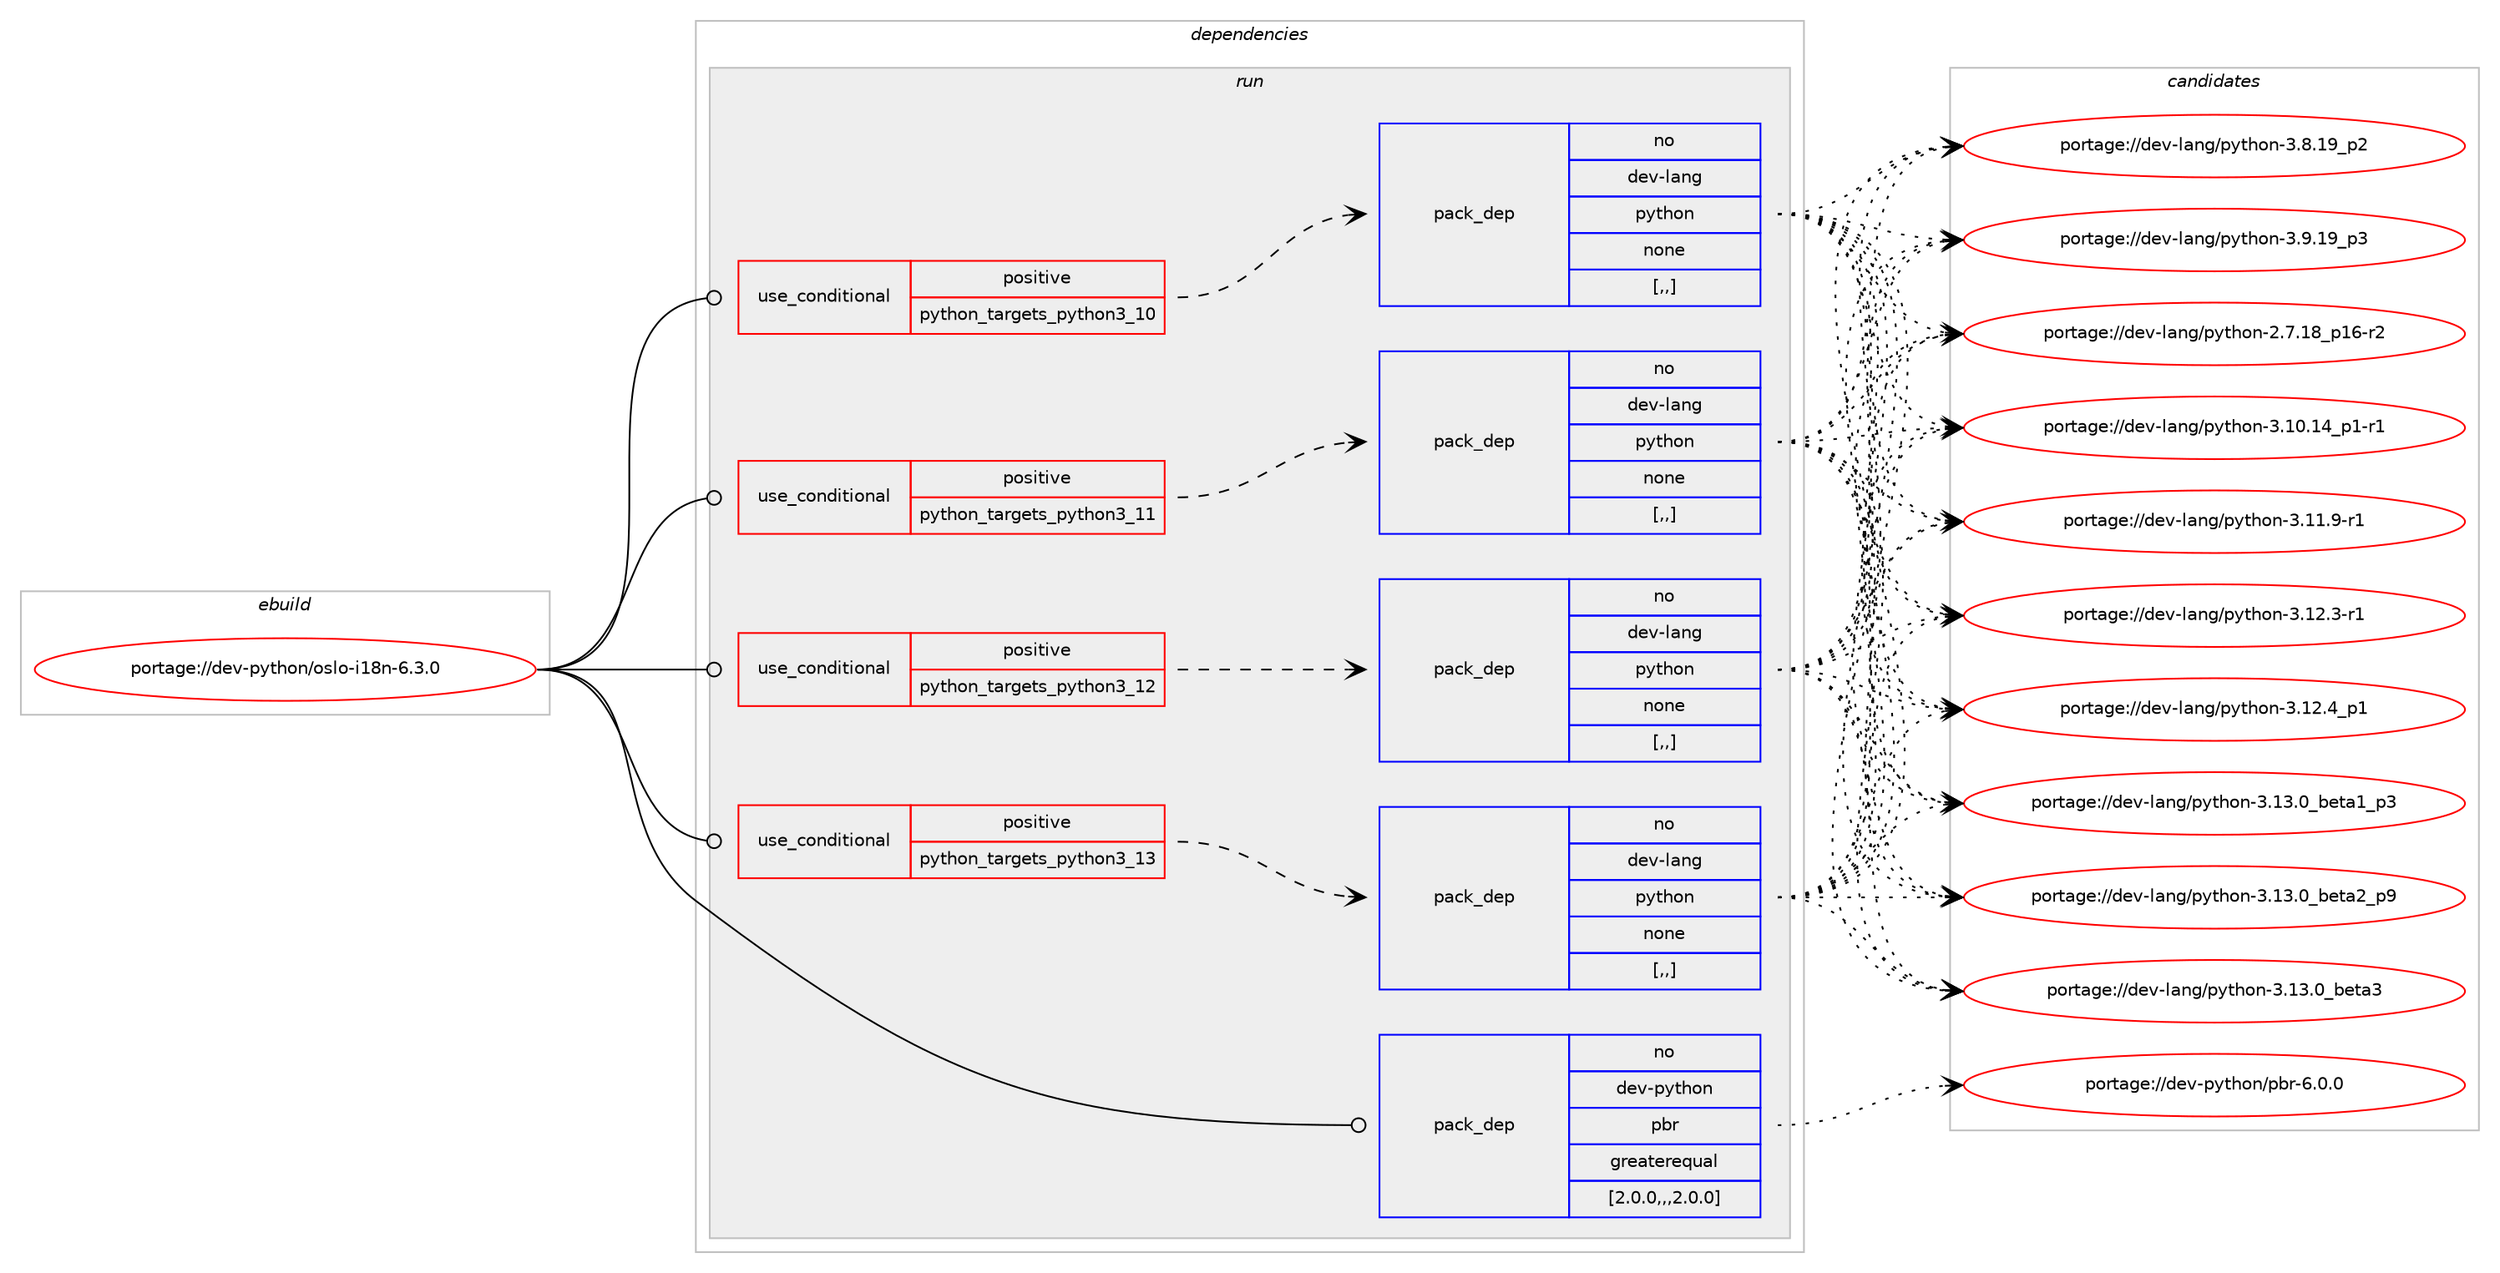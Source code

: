 digraph prolog {

# *************
# Graph options
# *************

newrank=true;
concentrate=true;
compound=true;
graph [rankdir=LR,fontname=Helvetica,fontsize=10,ranksep=1.5];#, ranksep=2.5, nodesep=0.2];
edge  [arrowhead=vee];
node  [fontname=Helvetica,fontsize=10];

# **********
# The ebuild
# **********

subgraph cluster_leftcol {
color=gray;
rank=same;
label=<<i>ebuild</i>>;
id [label="portage://dev-python/oslo-i18n-6.3.0", color=red, width=4, href="../dev-python/oslo-i18n-6.3.0.svg"];
}

# ****************
# The dependencies
# ****************

subgraph cluster_midcol {
color=gray;
label=<<i>dependencies</i>>;
subgraph cluster_compile {
fillcolor="#eeeeee";
style=filled;
label=<<i>compile</i>>;
}
subgraph cluster_compileandrun {
fillcolor="#eeeeee";
style=filled;
label=<<i>compile and run</i>>;
}
subgraph cluster_run {
fillcolor="#eeeeee";
style=filled;
label=<<i>run</i>>;
subgraph cond34537 {
dependency149648 [label=<<TABLE BORDER="0" CELLBORDER="1" CELLSPACING="0" CELLPADDING="4"><TR><TD ROWSPAN="3" CELLPADDING="10">use_conditional</TD></TR><TR><TD>positive</TD></TR><TR><TD>python_targets_python3_10</TD></TR></TABLE>>, shape=none, color=red];
subgraph pack113896 {
dependency149649 [label=<<TABLE BORDER="0" CELLBORDER="1" CELLSPACING="0" CELLPADDING="4" WIDTH="220"><TR><TD ROWSPAN="6" CELLPADDING="30">pack_dep</TD></TR><TR><TD WIDTH="110">no</TD></TR><TR><TD>dev-lang</TD></TR><TR><TD>python</TD></TR><TR><TD>none</TD></TR><TR><TD>[,,]</TD></TR></TABLE>>, shape=none, color=blue];
}
dependency149648:e -> dependency149649:w [weight=20,style="dashed",arrowhead="vee"];
}
id:e -> dependency149648:w [weight=20,style="solid",arrowhead="odot"];
subgraph cond34538 {
dependency149650 [label=<<TABLE BORDER="0" CELLBORDER="1" CELLSPACING="0" CELLPADDING="4"><TR><TD ROWSPAN="3" CELLPADDING="10">use_conditional</TD></TR><TR><TD>positive</TD></TR><TR><TD>python_targets_python3_11</TD></TR></TABLE>>, shape=none, color=red];
subgraph pack113897 {
dependency149651 [label=<<TABLE BORDER="0" CELLBORDER="1" CELLSPACING="0" CELLPADDING="4" WIDTH="220"><TR><TD ROWSPAN="6" CELLPADDING="30">pack_dep</TD></TR><TR><TD WIDTH="110">no</TD></TR><TR><TD>dev-lang</TD></TR><TR><TD>python</TD></TR><TR><TD>none</TD></TR><TR><TD>[,,]</TD></TR></TABLE>>, shape=none, color=blue];
}
dependency149650:e -> dependency149651:w [weight=20,style="dashed",arrowhead="vee"];
}
id:e -> dependency149650:w [weight=20,style="solid",arrowhead="odot"];
subgraph cond34539 {
dependency149652 [label=<<TABLE BORDER="0" CELLBORDER="1" CELLSPACING="0" CELLPADDING="4"><TR><TD ROWSPAN="3" CELLPADDING="10">use_conditional</TD></TR><TR><TD>positive</TD></TR><TR><TD>python_targets_python3_12</TD></TR></TABLE>>, shape=none, color=red];
subgraph pack113898 {
dependency149653 [label=<<TABLE BORDER="0" CELLBORDER="1" CELLSPACING="0" CELLPADDING="4" WIDTH="220"><TR><TD ROWSPAN="6" CELLPADDING="30">pack_dep</TD></TR><TR><TD WIDTH="110">no</TD></TR><TR><TD>dev-lang</TD></TR><TR><TD>python</TD></TR><TR><TD>none</TD></TR><TR><TD>[,,]</TD></TR></TABLE>>, shape=none, color=blue];
}
dependency149652:e -> dependency149653:w [weight=20,style="dashed",arrowhead="vee"];
}
id:e -> dependency149652:w [weight=20,style="solid",arrowhead="odot"];
subgraph cond34540 {
dependency149654 [label=<<TABLE BORDER="0" CELLBORDER="1" CELLSPACING="0" CELLPADDING="4"><TR><TD ROWSPAN="3" CELLPADDING="10">use_conditional</TD></TR><TR><TD>positive</TD></TR><TR><TD>python_targets_python3_13</TD></TR></TABLE>>, shape=none, color=red];
subgraph pack113899 {
dependency149655 [label=<<TABLE BORDER="0" CELLBORDER="1" CELLSPACING="0" CELLPADDING="4" WIDTH="220"><TR><TD ROWSPAN="6" CELLPADDING="30">pack_dep</TD></TR><TR><TD WIDTH="110">no</TD></TR><TR><TD>dev-lang</TD></TR><TR><TD>python</TD></TR><TR><TD>none</TD></TR><TR><TD>[,,]</TD></TR></TABLE>>, shape=none, color=blue];
}
dependency149654:e -> dependency149655:w [weight=20,style="dashed",arrowhead="vee"];
}
id:e -> dependency149654:w [weight=20,style="solid",arrowhead="odot"];
subgraph pack113900 {
dependency149656 [label=<<TABLE BORDER="0" CELLBORDER="1" CELLSPACING="0" CELLPADDING="4" WIDTH="220"><TR><TD ROWSPAN="6" CELLPADDING="30">pack_dep</TD></TR><TR><TD WIDTH="110">no</TD></TR><TR><TD>dev-python</TD></TR><TR><TD>pbr</TD></TR><TR><TD>greaterequal</TD></TR><TR><TD>[2.0.0,,,2.0.0]</TD></TR></TABLE>>, shape=none, color=blue];
}
id:e -> dependency149656:w [weight=20,style="solid",arrowhead="odot"];
}
}

# **************
# The candidates
# **************

subgraph cluster_choices {
rank=same;
color=gray;
label=<<i>candidates</i>>;

subgraph choice113896 {
color=black;
nodesep=1;
choice100101118451089711010347112121116104111110455046554649569511249544511450 [label="portage://dev-lang/python-2.7.18_p16-r2", color=red, width=4,href="../dev-lang/python-2.7.18_p16-r2.svg"];
choice100101118451089711010347112121116104111110455146494846495295112494511449 [label="portage://dev-lang/python-3.10.14_p1-r1", color=red, width=4,href="../dev-lang/python-3.10.14_p1-r1.svg"];
choice100101118451089711010347112121116104111110455146494946574511449 [label="portage://dev-lang/python-3.11.9-r1", color=red, width=4,href="../dev-lang/python-3.11.9-r1.svg"];
choice100101118451089711010347112121116104111110455146495046514511449 [label="portage://dev-lang/python-3.12.3-r1", color=red, width=4,href="../dev-lang/python-3.12.3-r1.svg"];
choice100101118451089711010347112121116104111110455146495046529511249 [label="portage://dev-lang/python-3.12.4_p1", color=red, width=4,href="../dev-lang/python-3.12.4_p1.svg"];
choice10010111845108971101034711212111610411111045514649514648959810111697499511251 [label="portage://dev-lang/python-3.13.0_beta1_p3", color=red, width=4,href="../dev-lang/python-3.13.0_beta1_p3.svg"];
choice10010111845108971101034711212111610411111045514649514648959810111697509511257 [label="portage://dev-lang/python-3.13.0_beta2_p9", color=red, width=4,href="../dev-lang/python-3.13.0_beta2_p9.svg"];
choice1001011184510897110103471121211161041111104551464951464895981011169751 [label="portage://dev-lang/python-3.13.0_beta3", color=red, width=4,href="../dev-lang/python-3.13.0_beta3.svg"];
choice100101118451089711010347112121116104111110455146564649579511250 [label="portage://dev-lang/python-3.8.19_p2", color=red, width=4,href="../dev-lang/python-3.8.19_p2.svg"];
choice100101118451089711010347112121116104111110455146574649579511251 [label="portage://dev-lang/python-3.9.19_p3", color=red, width=4,href="../dev-lang/python-3.9.19_p3.svg"];
dependency149649:e -> choice100101118451089711010347112121116104111110455046554649569511249544511450:w [style=dotted,weight="100"];
dependency149649:e -> choice100101118451089711010347112121116104111110455146494846495295112494511449:w [style=dotted,weight="100"];
dependency149649:e -> choice100101118451089711010347112121116104111110455146494946574511449:w [style=dotted,weight="100"];
dependency149649:e -> choice100101118451089711010347112121116104111110455146495046514511449:w [style=dotted,weight="100"];
dependency149649:e -> choice100101118451089711010347112121116104111110455146495046529511249:w [style=dotted,weight="100"];
dependency149649:e -> choice10010111845108971101034711212111610411111045514649514648959810111697499511251:w [style=dotted,weight="100"];
dependency149649:e -> choice10010111845108971101034711212111610411111045514649514648959810111697509511257:w [style=dotted,weight="100"];
dependency149649:e -> choice1001011184510897110103471121211161041111104551464951464895981011169751:w [style=dotted,weight="100"];
dependency149649:e -> choice100101118451089711010347112121116104111110455146564649579511250:w [style=dotted,weight="100"];
dependency149649:e -> choice100101118451089711010347112121116104111110455146574649579511251:w [style=dotted,weight="100"];
}
subgraph choice113897 {
color=black;
nodesep=1;
choice100101118451089711010347112121116104111110455046554649569511249544511450 [label="portage://dev-lang/python-2.7.18_p16-r2", color=red, width=4,href="../dev-lang/python-2.7.18_p16-r2.svg"];
choice100101118451089711010347112121116104111110455146494846495295112494511449 [label="portage://dev-lang/python-3.10.14_p1-r1", color=red, width=4,href="../dev-lang/python-3.10.14_p1-r1.svg"];
choice100101118451089711010347112121116104111110455146494946574511449 [label="portage://dev-lang/python-3.11.9-r1", color=red, width=4,href="../dev-lang/python-3.11.9-r1.svg"];
choice100101118451089711010347112121116104111110455146495046514511449 [label="portage://dev-lang/python-3.12.3-r1", color=red, width=4,href="../dev-lang/python-3.12.3-r1.svg"];
choice100101118451089711010347112121116104111110455146495046529511249 [label="portage://dev-lang/python-3.12.4_p1", color=red, width=4,href="../dev-lang/python-3.12.4_p1.svg"];
choice10010111845108971101034711212111610411111045514649514648959810111697499511251 [label="portage://dev-lang/python-3.13.0_beta1_p3", color=red, width=4,href="../dev-lang/python-3.13.0_beta1_p3.svg"];
choice10010111845108971101034711212111610411111045514649514648959810111697509511257 [label="portage://dev-lang/python-3.13.0_beta2_p9", color=red, width=4,href="../dev-lang/python-3.13.0_beta2_p9.svg"];
choice1001011184510897110103471121211161041111104551464951464895981011169751 [label="portage://dev-lang/python-3.13.0_beta3", color=red, width=4,href="../dev-lang/python-3.13.0_beta3.svg"];
choice100101118451089711010347112121116104111110455146564649579511250 [label="portage://dev-lang/python-3.8.19_p2", color=red, width=4,href="../dev-lang/python-3.8.19_p2.svg"];
choice100101118451089711010347112121116104111110455146574649579511251 [label="portage://dev-lang/python-3.9.19_p3", color=red, width=4,href="../dev-lang/python-3.9.19_p3.svg"];
dependency149651:e -> choice100101118451089711010347112121116104111110455046554649569511249544511450:w [style=dotted,weight="100"];
dependency149651:e -> choice100101118451089711010347112121116104111110455146494846495295112494511449:w [style=dotted,weight="100"];
dependency149651:e -> choice100101118451089711010347112121116104111110455146494946574511449:w [style=dotted,weight="100"];
dependency149651:e -> choice100101118451089711010347112121116104111110455146495046514511449:w [style=dotted,weight="100"];
dependency149651:e -> choice100101118451089711010347112121116104111110455146495046529511249:w [style=dotted,weight="100"];
dependency149651:e -> choice10010111845108971101034711212111610411111045514649514648959810111697499511251:w [style=dotted,weight="100"];
dependency149651:e -> choice10010111845108971101034711212111610411111045514649514648959810111697509511257:w [style=dotted,weight="100"];
dependency149651:e -> choice1001011184510897110103471121211161041111104551464951464895981011169751:w [style=dotted,weight="100"];
dependency149651:e -> choice100101118451089711010347112121116104111110455146564649579511250:w [style=dotted,weight="100"];
dependency149651:e -> choice100101118451089711010347112121116104111110455146574649579511251:w [style=dotted,weight="100"];
}
subgraph choice113898 {
color=black;
nodesep=1;
choice100101118451089711010347112121116104111110455046554649569511249544511450 [label="portage://dev-lang/python-2.7.18_p16-r2", color=red, width=4,href="../dev-lang/python-2.7.18_p16-r2.svg"];
choice100101118451089711010347112121116104111110455146494846495295112494511449 [label="portage://dev-lang/python-3.10.14_p1-r1", color=red, width=4,href="../dev-lang/python-3.10.14_p1-r1.svg"];
choice100101118451089711010347112121116104111110455146494946574511449 [label="portage://dev-lang/python-3.11.9-r1", color=red, width=4,href="../dev-lang/python-3.11.9-r1.svg"];
choice100101118451089711010347112121116104111110455146495046514511449 [label="portage://dev-lang/python-3.12.3-r1", color=red, width=4,href="../dev-lang/python-3.12.3-r1.svg"];
choice100101118451089711010347112121116104111110455146495046529511249 [label="portage://dev-lang/python-3.12.4_p1", color=red, width=4,href="../dev-lang/python-3.12.4_p1.svg"];
choice10010111845108971101034711212111610411111045514649514648959810111697499511251 [label="portage://dev-lang/python-3.13.0_beta1_p3", color=red, width=4,href="../dev-lang/python-3.13.0_beta1_p3.svg"];
choice10010111845108971101034711212111610411111045514649514648959810111697509511257 [label="portage://dev-lang/python-3.13.0_beta2_p9", color=red, width=4,href="../dev-lang/python-3.13.0_beta2_p9.svg"];
choice1001011184510897110103471121211161041111104551464951464895981011169751 [label="portage://dev-lang/python-3.13.0_beta3", color=red, width=4,href="../dev-lang/python-3.13.0_beta3.svg"];
choice100101118451089711010347112121116104111110455146564649579511250 [label="portage://dev-lang/python-3.8.19_p2", color=red, width=4,href="../dev-lang/python-3.8.19_p2.svg"];
choice100101118451089711010347112121116104111110455146574649579511251 [label="portage://dev-lang/python-3.9.19_p3", color=red, width=4,href="../dev-lang/python-3.9.19_p3.svg"];
dependency149653:e -> choice100101118451089711010347112121116104111110455046554649569511249544511450:w [style=dotted,weight="100"];
dependency149653:e -> choice100101118451089711010347112121116104111110455146494846495295112494511449:w [style=dotted,weight="100"];
dependency149653:e -> choice100101118451089711010347112121116104111110455146494946574511449:w [style=dotted,weight="100"];
dependency149653:e -> choice100101118451089711010347112121116104111110455146495046514511449:w [style=dotted,weight="100"];
dependency149653:e -> choice100101118451089711010347112121116104111110455146495046529511249:w [style=dotted,weight="100"];
dependency149653:e -> choice10010111845108971101034711212111610411111045514649514648959810111697499511251:w [style=dotted,weight="100"];
dependency149653:e -> choice10010111845108971101034711212111610411111045514649514648959810111697509511257:w [style=dotted,weight="100"];
dependency149653:e -> choice1001011184510897110103471121211161041111104551464951464895981011169751:w [style=dotted,weight="100"];
dependency149653:e -> choice100101118451089711010347112121116104111110455146564649579511250:w [style=dotted,weight="100"];
dependency149653:e -> choice100101118451089711010347112121116104111110455146574649579511251:w [style=dotted,weight="100"];
}
subgraph choice113899 {
color=black;
nodesep=1;
choice100101118451089711010347112121116104111110455046554649569511249544511450 [label="portage://dev-lang/python-2.7.18_p16-r2", color=red, width=4,href="../dev-lang/python-2.7.18_p16-r2.svg"];
choice100101118451089711010347112121116104111110455146494846495295112494511449 [label="portage://dev-lang/python-3.10.14_p1-r1", color=red, width=4,href="../dev-lang/python-3.10.14_p1-r1.svg"];
choice100101118451089711010347112121116104111110455146494946574511449 [label="portage://dev-lang/python-3.11.9-r1", color=red, width=4,href="../dev-lang/python-3.11.9-r1.svg"];
choice100101118451089711010347112121116104111110455146495046514511449 [label="portage://dev-lang/python-3.12.3-r1", color=red, width=4,href="../dev-lang/python-3.12.3-r1.svg"];
choice100101118451089711010347112121116104111110455146495046529511249 [label="portage://dev-lang/python-3.12.4_p1", color=red, width=4,href="../dev-lang/python-3.12.4_p1.svg"];
choice10010111845108971101034711212111610411111045514649514648959810111697499511251 [label="portage://dev-lang/python-3.13.0_beta1_p3", color=red, width=4,href="../dev-lang/python-3.13.0_beta1_p3.svg"];
choice10010111845108971101034711212111610411111045514649514648959810111697509511257 [label="portage://dev-lang/python-3.13.0_beta2_p9", color=red, width=4,href="../dev-lang/python-3.13.0_beta2_p9.svg"];
choice1001011184510897110103471121211161041111104551464951464895981011169751 [label="portage://dev-lang/python-3.13.0_beta3", color=red, width=4,href="../dev-lang/python-3.13.0_beta3.svg"];
choice100101118451089711010347112121116104111110455146564649579511250 [label="portage://dev-lang/python-3.8.19_p2", color=red, width=4,href="../dev-lang/python-3.8.19_p2.svg"];
choice100101118451089711010347112121116104111110455146574649579511251 [label="portage://dev-lang/python-3.9.19_p3", color=red, width=4,href="../dev-lang/python-3.9.19_p3.svg"];
dependency149655:e -> choice100101118451089711010347112121116104111110455046554649569511249544511450:w [style=dotted,weight="100"];
dependency149655:e -> choice100101118451089711010347112121116104111110455146494846495295112494511449:w [style=dotted,weight="100"];
dependency149655:e -> choice100101118451089711010347112121116104111110455146494946574511449:w [style=dotted,weight="100"];
dependency149655:e -> choice100101118451089711010347112121116104111110455146495046514511449:w [style=dotted,weight="100"];
dependency149655:e -> choice100101118451089711010347112121116104111110455146495046529511249:w [style=dotted,weight="100"];
dependency149655:e -> choice10010111845108971101034711212111610411111045514649514648959810111697499511251:w [style=dotted,weight="100"];
dependency149655:e -> choice10010111845108971101034711212111610411111045514649514648959810111697509511257:w [style=dotted,weight="100"];
dependency149655:e -> choice1001011184510897110103471121211161041111104551464951464895981011169751:w [style=dotted,weight="100"];
dependency149655:e -> choice100101118451089711010347112121116104111110455146564649579511250:w [style=dotted,weight="100"];
dependency149655:e -> choice100101118451089711010347112121116104111110455146574649579511251:w [style=dotted,weight="100"];
}
subgraph choice113900 {
color=black;
nodesep=1;
choice100101118451121211161041111104711298114455446484648 [label="portage://dev-python/pbr-6.0.0", color=red, width=4,href="../dev-python/pbr-6.0.0.svg"];
dependency149656:e -> choice100101118451121211161041111104711298114455446484648:w [style=dotted,weight="100"];
}
}

}
